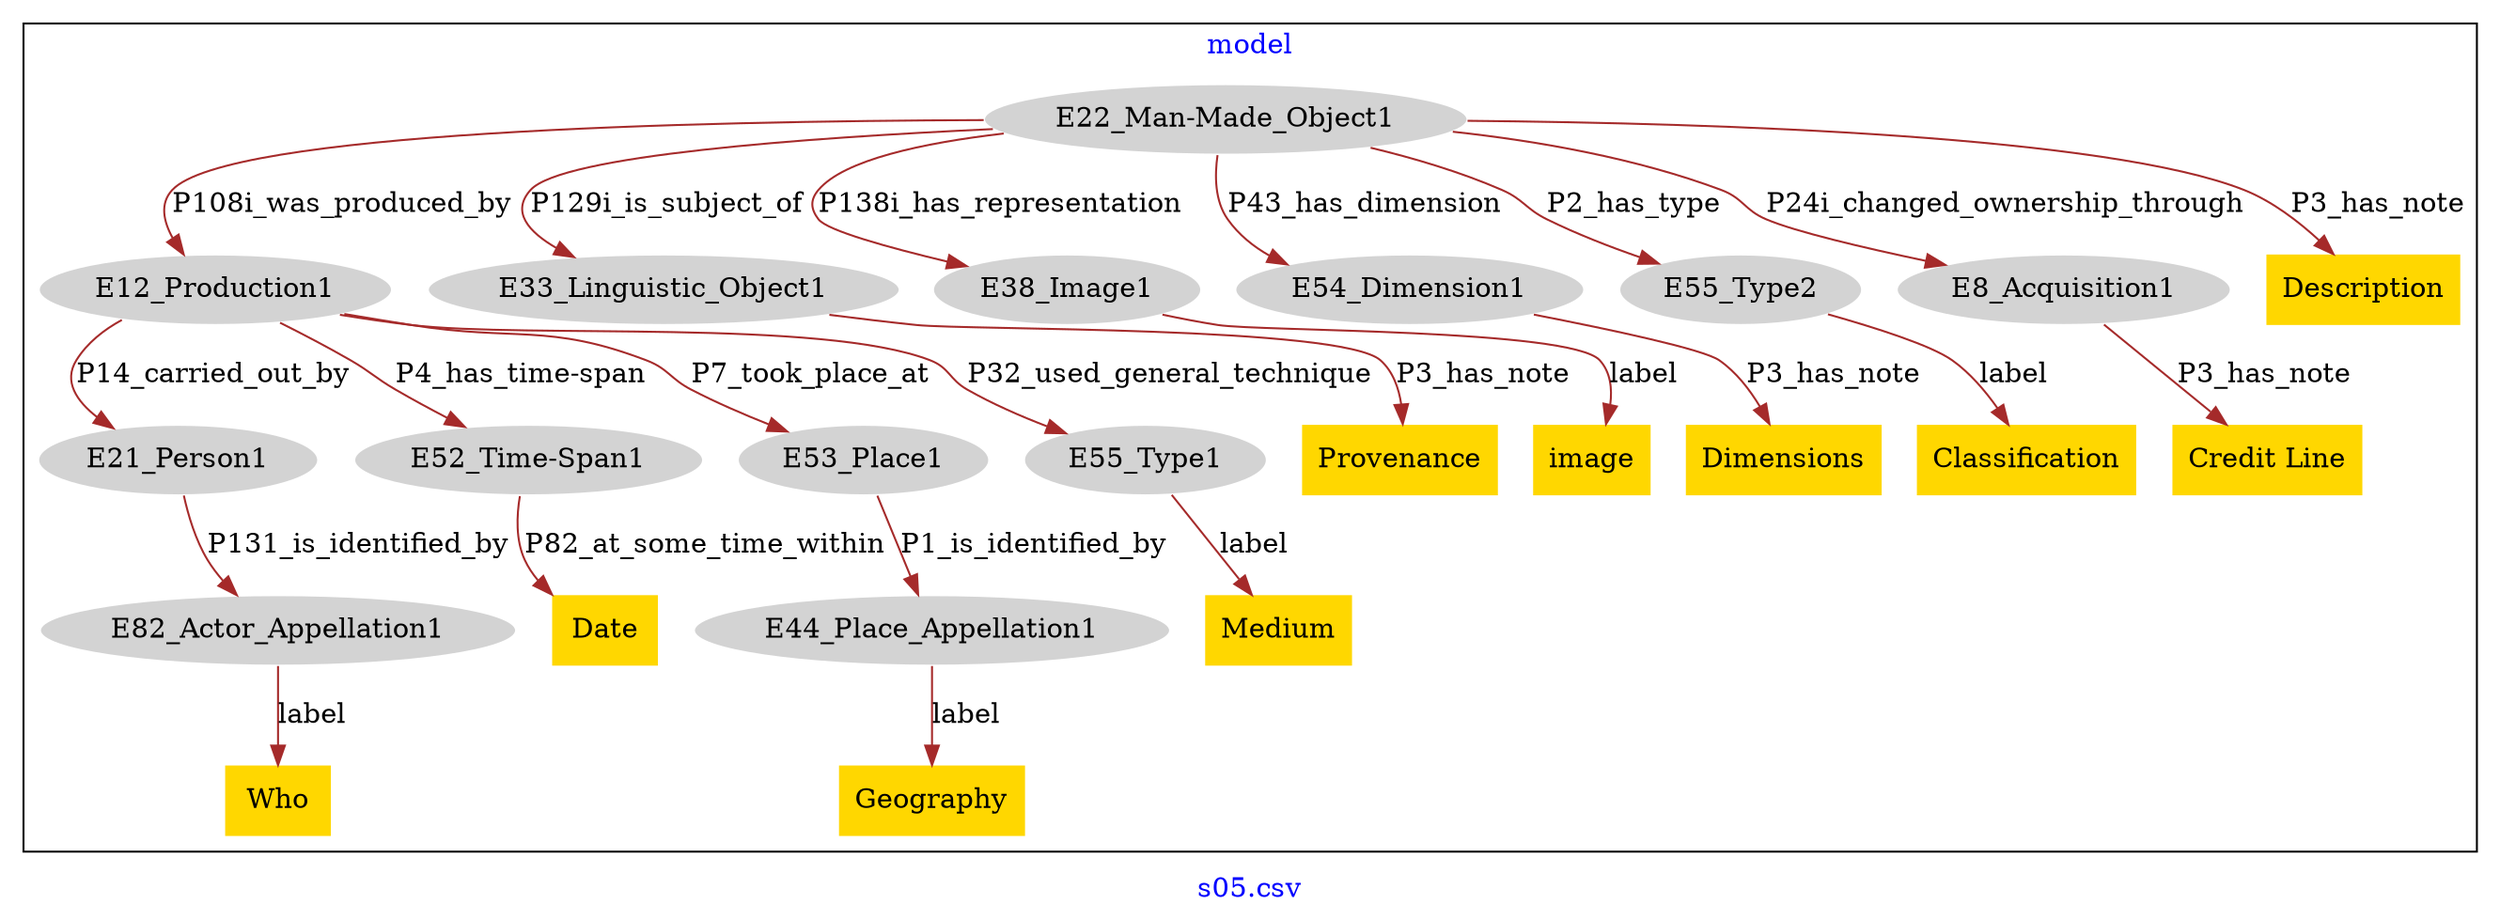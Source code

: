 digraph n0 {
fontcolor="blue"
remincross="true"
label="s05.csv"
subgraph cluster {
label="model"
n2[style="filled",color="white",fillcolor="lightgray",label="E12_Production1"];
n3[style="filled",color="white",fillcolor="lightgray",label="E21_Person1"];
n4[style="filled",color="white",fillcolor="lightgray",label="E52_Time-Span1"];
n5[style="filled",color="white",fillcolor="lightgray",label="E53_Place1"];
n6[style="filled",color="white",fillcolor="lightgray",label="E55_Type1"];
n7[style="filled",color="white",fillcolor="lightgray",label="E82_Actor_Appellation1"];
n8[style="filled",color="white",fillcolor="lightgray",label="E22_Man-Made_Object1"];
n9[style="filled",color="white",fillcolor="lightgray",label="E33_Linguistic_Object1"];
n10[style="filled",color="white",fillcolor="lightgray",label="E38_Image1"];
n11[style="filled",color="white",fillcolor="lightgray",label="E54_Dimension1"];
n12[style="filled",color="white",fillcolor="lightgray",label="E55_Type2"];
n13[style="filled",color="white",fillcolor="lightgray",label="E8_Acquisition1"];
n14[style="filled",color="white",fillcolor="lightgray",label="E44_Place_Appellation1"];
n15[shape="plaintext",style="filled",fillcolor="gold",label="Provenance"];
n16[shape="plaintext",style="filled",fillcolor="gold",label="Description"];
n17[shape="plaintext",style="filled",fillcolor="gold",label="Who"];
n18[shape="plaintext",style="filled",fillcolor="gold",label="Geography"];
n19[shape="plaintext",style="filled",fillcolor="gold",label="Date"];
n20[shape="plaintext",style="filled",fillcolor="gold",label="image"];
n21[shape="plaintext",style="filled",fillcolor="gold",label="Credit Line"];
n22[shape="plaintext",style="filled",fillcolor="gold",label="Classification"];
n23[shape="plaintext",style="filled",fillcolor="gold",label="Dimensions"];
n24[shape="plaintext",style="filled",fillcolor="gold",label="Medium"];
}
n2 -> n3[color="brown",fontcolor="black",label="P14_carried_out_by"]
n2 -> n4[color="brown",fontcolor="black",label="P4_has_time-span"]
n2 -> n5[color="brown",fontcolor="black",label="P7_took_place_at"]
n2 -> n6[color="brown",fontcolor="black",label="P32_used_general_technique"]
n3 -> n7[color="brown",fontcolor="black",label="P131_is_identified_by"]
n8 -> n2[color="brown",fontcolor="black",label="P108i_was_produced_by"]
n8 -> n9[color="brown",fontcolor="black",label="P129i_is_subject_of"]
n8 -> n10[color="brown",fontcolor="black",label="P138i_has_representation"]
n8 -> n11[color="brown",fontcolor="black",label="P43_has_dimension"]
n8 -> n12[color="brown",fontcolor="black",label="P2_has_type"]
n8 -> n13[color="brown",fontcolor="black",label="P24i_changed_ownership_through"]
n5 -> n14[color="brown",fontcolor="black",label="P1_is_identified_by"]
n9 -> n15[color="brown",fontcolor="black",label="P3_has_note"]
n8 -> n16[color="brown",fontcolor="black",label="P3_has_note"]
n7 -> n17[color="brown",fontcolor="black",label="label"]
n14 -> n18[color="brown",fontcolor="black",label="label"]
n4 -> n19[color="brown",fontcolor="black",label="P82_at_some_time_within"]
n10 -> n20[color="brown",fontcolor="black",label="label"]
n13 -> n21[color="brown",fontcolor="black",label="P3_has_note"]
n12 -> n22[color="brown",fontcolor="black",label="label"]
n11 -> n23[color="brown",fontcolor="black",label="P3_has_note"]
n6 -> n24[color="brown",fontcolor="black",label="label"]
}
